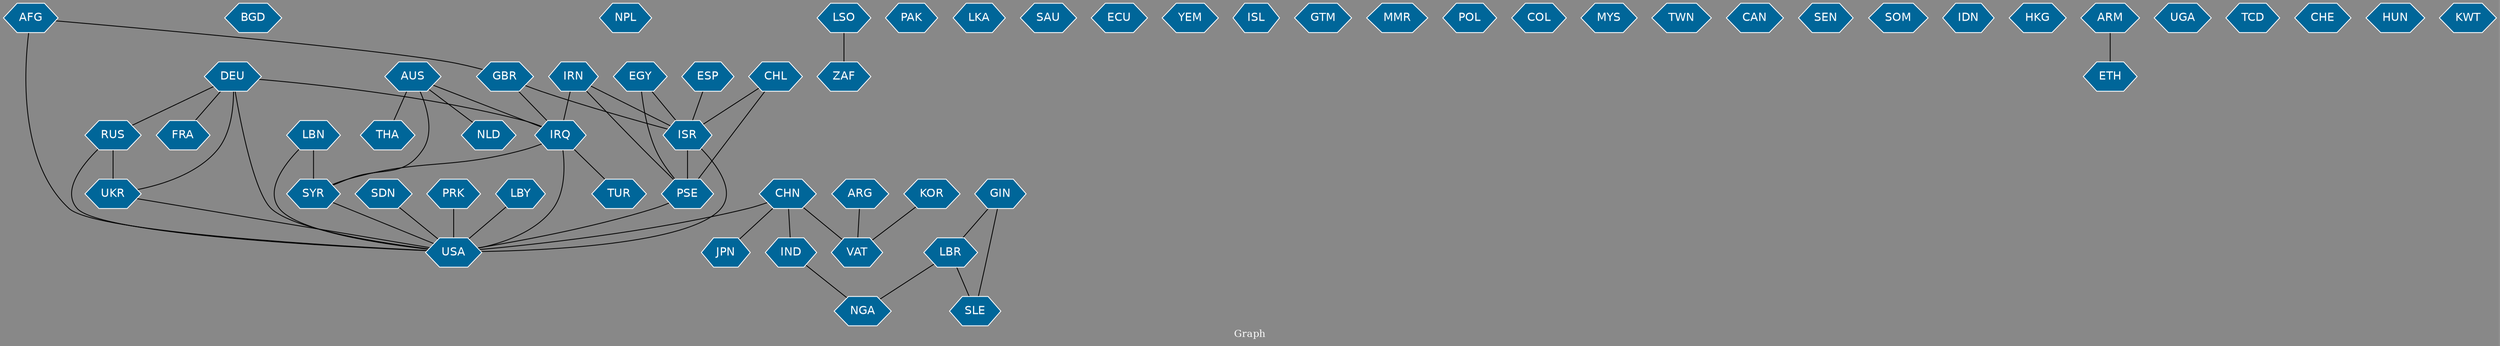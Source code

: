 // Countries together in item graph
graph {
	graph [bgcolor="#888888" fontcolor=white fontsize=12 label="Graph" outputorder=edgesfirst overlap=prism]
	node [color=white fillcolor="#006699" fontcolor=white fontname=Helvetica shape=hexagon style=filled]
	edge [arrowhead=open color=black fontcolor=white fontname=Courier fontsize=12]
		GBR [label=GBR]
		USA [label=USA]
		LBY [label=LBY]
		BGD [label=BGD]
		SYR [label=SYR]
		ISR [label=ISR]
		PSE [label=PSE]
		FRA [label=FRA]
		RUS [label=RUS]
		UKR [label=UKR]
		IRQ [label=IRQ]
		NPL [label=NPL]
		IRN [label=IRN]
		LBN [label=LBN]
		CHN [label=CHN]
		NGA [label=NGA]
		ZAF [label=ZAF]
		PAK [label=PAK]
		AFG [label=AFG]
		LKA [label=LKA]
		JPN [label=JPN]
		VAT [label=VAT]
		SAU [label=SAU]
		ECU [label=ECU]
		EGY [label=EGY]
		CHL [label=CHL]
		YEM [label=YEM]
		THA [label=THA]
		ISL [label=ISL]
		GTM [label=GTM]
		LSO [label=LSO]
		DEU [label=DEU]
		AUS [label=AUS]
		MMR [label=MMR]
		POL [label=POL]
		COL [label=COL]
		SDN [label=SDN]
		MYS [label=MYS]
		IND [label=IND]
		TUR [label=TUR]
		TWN [label=TWN]
		LBR [label=LBR]
		NLD [label=NLD]
		CAN [label=CAN]
		KOR [label=KOR]
		SEN [label=SEN]
		SLE [label=SLE]
		GIN [label=GIN]
		SOM [label=SOM]
		IDN [label=IDN]
		ARG [label=ARG]
		PRK [label=PRK]
		HKG [label=HKG]
		ETH [label=ETH]
		ARM [label=ARM]
		UGA [label=UGA]
		ESP [label=ESP]
		TCD [label=TCD]
		CHE [label=CHE]
		HUN [label=HUN]
		KWT [label=KWT]
			CHL -- PSE [weight=1]
			SYR -- USA [weight=10]
			DEU -- UKR [weight=2]
			ISR -- PSE [weight=35]
			DEU -- RUS [weight=1]
			IND -- NGA [weight=1]
			CHN -- USA [weight=4]
			IRN -- IRQ [weight=2]
			EGY -- PSE [weight=2]
			DEU -- FRA [weight=1]
			AUS -- THA [weight=3]
			IRQ -- USA [weight=9]
			ESP -- ISR [weight=1]
			LBN -- USA [weight=1]
			EGY -- ISR [weight=1]
			ARM -- ETH [weight=1]
			CHN -- VAT [weight=3]
			CHN -- IND [weight=1]
			AUS -- SYR [weight=1]
			GBR -- ISR [weight=1]
			AUS -- IRQ [weight=1]
			DEU -- IRQ [weight=1]
			GIN -- LBR [weight=1]
			AFG -- USA [weight=2]
			AFG -- GBR [weight=1]
			ARG -- VAT [weight=1]
			KOR -- VAT [weight=1]
			CHN -- JPN [weight=1]
			LSO -- ZAF [weight=2]
			RUS -- USA [weight=1]
			GIN -- SLE [weight=1]
			LBN -- SYR [weight=2]
			UKR -- USA [weight=1]
			RUS -- UKR [weight=22]
			PSE -- USA [weight=2]
			IRQ -- SYR [weight=1]
			LBY -- USA [weight=1]
			CHL -- ISR [weight=1]
			DEU -- USA [weight=1]
			LBR -- SLE [weight=1]
			ISR -- USA [weight=1]
			IRN -- PSE [weight=2]
			IRN -- ISR [weight=2]
			PRK -- USA [weight=1]
			IRQ -- TUR [weight=1]
			GBR -- IRQ [weight=1]
			AUS -- NLD [weight=1]
			SDN -- USA [weight=1]
			LBR -- NGA [weight=1]
}